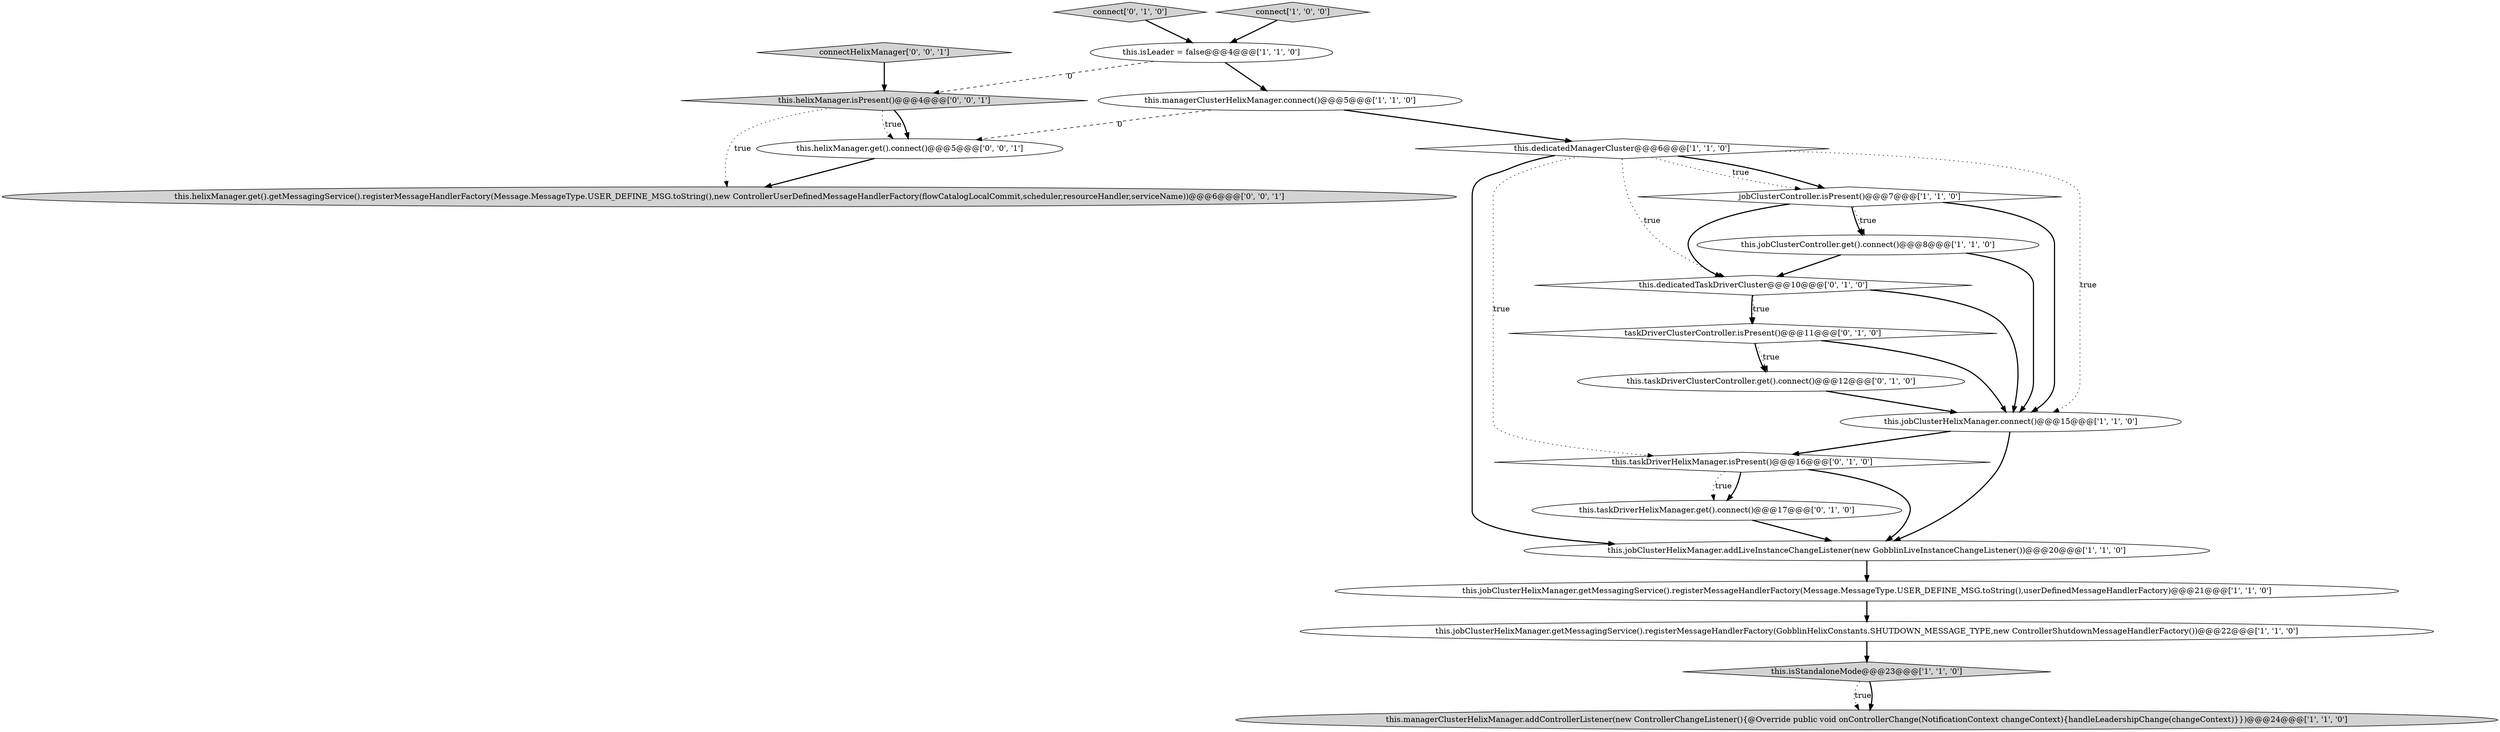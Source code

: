 digraph {
17 [style = filled, label = "connect['0', '1', '0']", fillcolor = lightgray, shape = diamond image = "AAA0AAABBB2BBB"];
7 [style = filled, label = "this.jobClusterController.get().connect()@@@8@@@['1', '1', '0']", fillcolor = white, shape = ellipse image = "AAA0AAABBB1BBB"];
0 [style = filled, label = "this.jobClusterHelixManager.connect()@@@15@@@['1', '1', '0']", fillcolor = white, shape = ellipse image = "AAA0AAABBB1BBB"];
5 [style = filled, label = "this.isStandaloneMode@@@23@@@['1', '1', '0']", fillcolor = lightgray, shape = diamond image = "AAA0AAABBB1BBB"];
15 [style = filled, label = "this.taskDriverClusterController.get().connect()@@@12@@@['0', '1', '0']", fillcolor = white, shape = ellipse image = "AAA1AAABBB2BBB"];
14 [style = filled, label = "this.taskDriverHelixManager.isPresent()@@@16@@@['0', '1', '0']", fillcolor = white, shape = diamond image = "AAA1AAABBB2BBB"];
10 [style = filled, label = "this.isLeader = false@@@4@@@['1', '1', '0']", fillcolor = white, shape = ellipse image = "AAA0AAABBB1BBB"];
6 [style = filled, label = "jobClusterController.isPresent()@@@7@@@['1', '1', '0']", fillcolor = white, shape = diamond image = "AAA0AAABBB1BBB"];
2 [style = filled, label = "this.jobClusterHelixManager.addLiveInstanceChangeListener(new GobblinLiveInstanceChangeListener())@@@20@@@['1', '1', '0']", fillcolor = white, shape = ellipse image = "AAA0AAABBB1BBB"];
1 [style = filled, label = "this.jobClusterHelixManager.getMessagingService().registerMessageHandlerFactory(GobblinHelixConstants.SHUTDOWN_MESSAGE_TYPE,new ControllerShutdownMessageHandlerFactory())@@@22@@@['1', '1', '0']", fillcolor = white, shape = ellipse image = "AAA0AAABBB1BBB"];
20 [style = filled, label = "connectHelixManager['0', '0', '1']", fillcolor = lightgray, shape = diamond image = "AAA0AAABBB3BBB"];
18 [style = filled, label = "this.helixManager.get().connect()@@@5@@@['0', '0', '1']", fillcolor = white, shape = ellipse image = "AAA0AAABBB3BBB"];
16 [style = filled, label = "this.taskDriverHelixManager.get().connect()@@@17@@@['0', '1', '0']", fillcolor = white, shape = ellipse image = "AAA1AAABBB2BBB"];
3 [style = filled, label = "this.managerClusterHelixManager.addControllerListener(new ControllerChangeListener(){@Override public void onControllerChange(NotificationContext changeContext){handleLeadershipChange(changeContext)}})@@@24@@@['1', '1', '0']", fillcolor = lightgray, shape = ellipse image = "AAA0AAABBB1BBB"];
9 [style = filled, label = "this.jobClusterHelixManager.getMessagingService().registerMessageHandlerFactory(Message.MessageType.USER_DEFINE_MSG.toString(),userDefinedMessageHandlerFactory)@@@21@@@['1', '1', '0']", fillcolor = white, shape = ellipse image = "AAA0AAABBB1BBB"];
19 [style = filled, label = "this.helixManager.isPresent()@@@4@@@['0', '0', '1']", fillcolor = lightgray, shape = diamond image = "AAA0AAABBB3BBB"];
13 [style = filled, label = "this.dedicatedTaskDriverCluster@@@10@@@['0', '1', '0']", fillcolor = white, shape = diamond image = "AAA1AAABBB2BBB"];
21 [style = filled, label = "this.helixManager.get().getMessagingService().registerMessageHandlerFactory(Message.MessageType.USER_DEFINE_MSG.toString(),new ControllerUserDefinedMessageHandlerFactory(flowCatalogLocalCommit,scheduler,resourceHandler,serviceName))@@@6@@@['0', '0', '1']", fillcolor = lightgray, shape = ellipse image = "AAA0AAABBB3BBB"];
12 [style = filled, label = "taskDriverClusterController.isPresent()@@@11@@@['0', '1', '0']", fillcolor = white, shape = diamond image = "AAA1AAABBB2BBB"];
8 [style = filled, label = "connect['1', '0', '0']", fillcolor = lightgray, shape = diamond image = "AAA0AAABBB1BBB"];
11 [style = filled, label = "this.managerClusterHelixManager.connect()@@@5@@@['1', '1', '0']", fillcolor = white, shape = ellipse image = "AAA0AAABBB1BBB"];
4 [style = filled, label = "this.dedicatedManagerCluster@@@6@@@['1', '1', '0']", fillcolor = white, shape = diamond image = "AAA0AAABBB1BBB"];
19->21 [style = dotted, label="true"];
12->0 [style = bold, label=""];
4->6 [style = bold, label=""];
11->4 [style = bold, label=""];
14->16 [style = bold, label=""];
6->7 [style = dotted, label="true"];
13->0 [style = bold, label=""];
5->3 [style = dotted, label="true"];
12->15 [style = bold, label=""];
6->0 [style = bold, label=""];
14->16 [style = dotted, label="true"];
12->15 [style = dotted, label="true"];
6->13 [style = bold, label=""];
10->11 [style = bold, label=""];
4->0 [style = dotted, label="true"];
19->18 [style = dotted, label="true"];
4->2 [style = bold, label=""];
20->19 [style = bold, label=""];
7->13 [style = bold, label=""];
16->2 [style = bold, label=""];
2->9 [style = bold, label=""];
13->12 [style = bold, label=""];
15->0 [style = bold, label=""];
7->0 [style = bold, label=""];
4->14 [style = dotted, label="true"];
11->18 [style = dashed, label="0"];
18->21 [style = bold, label=""];
14->2 [style = bold, label=""];
10->19 [style = dashed, label="0"];
5->3 [style = bold, label=""];
0->2 [style = bold, label=""];
6->7 [style = bold, label=""];
4->13 [style = dotted, label="true"];
0->14 [style = bold, label=""];
4->6 [style = dotted, label="true"];
13->12 [style = dotted, label="true"];
9->1 [style = bold, label=""];
19->18 [style = bold, label=""];
8->10 [style = bold, label=""];
17->10 [style = bold, label=""];
1->5 [style = bold, label=""];
}
